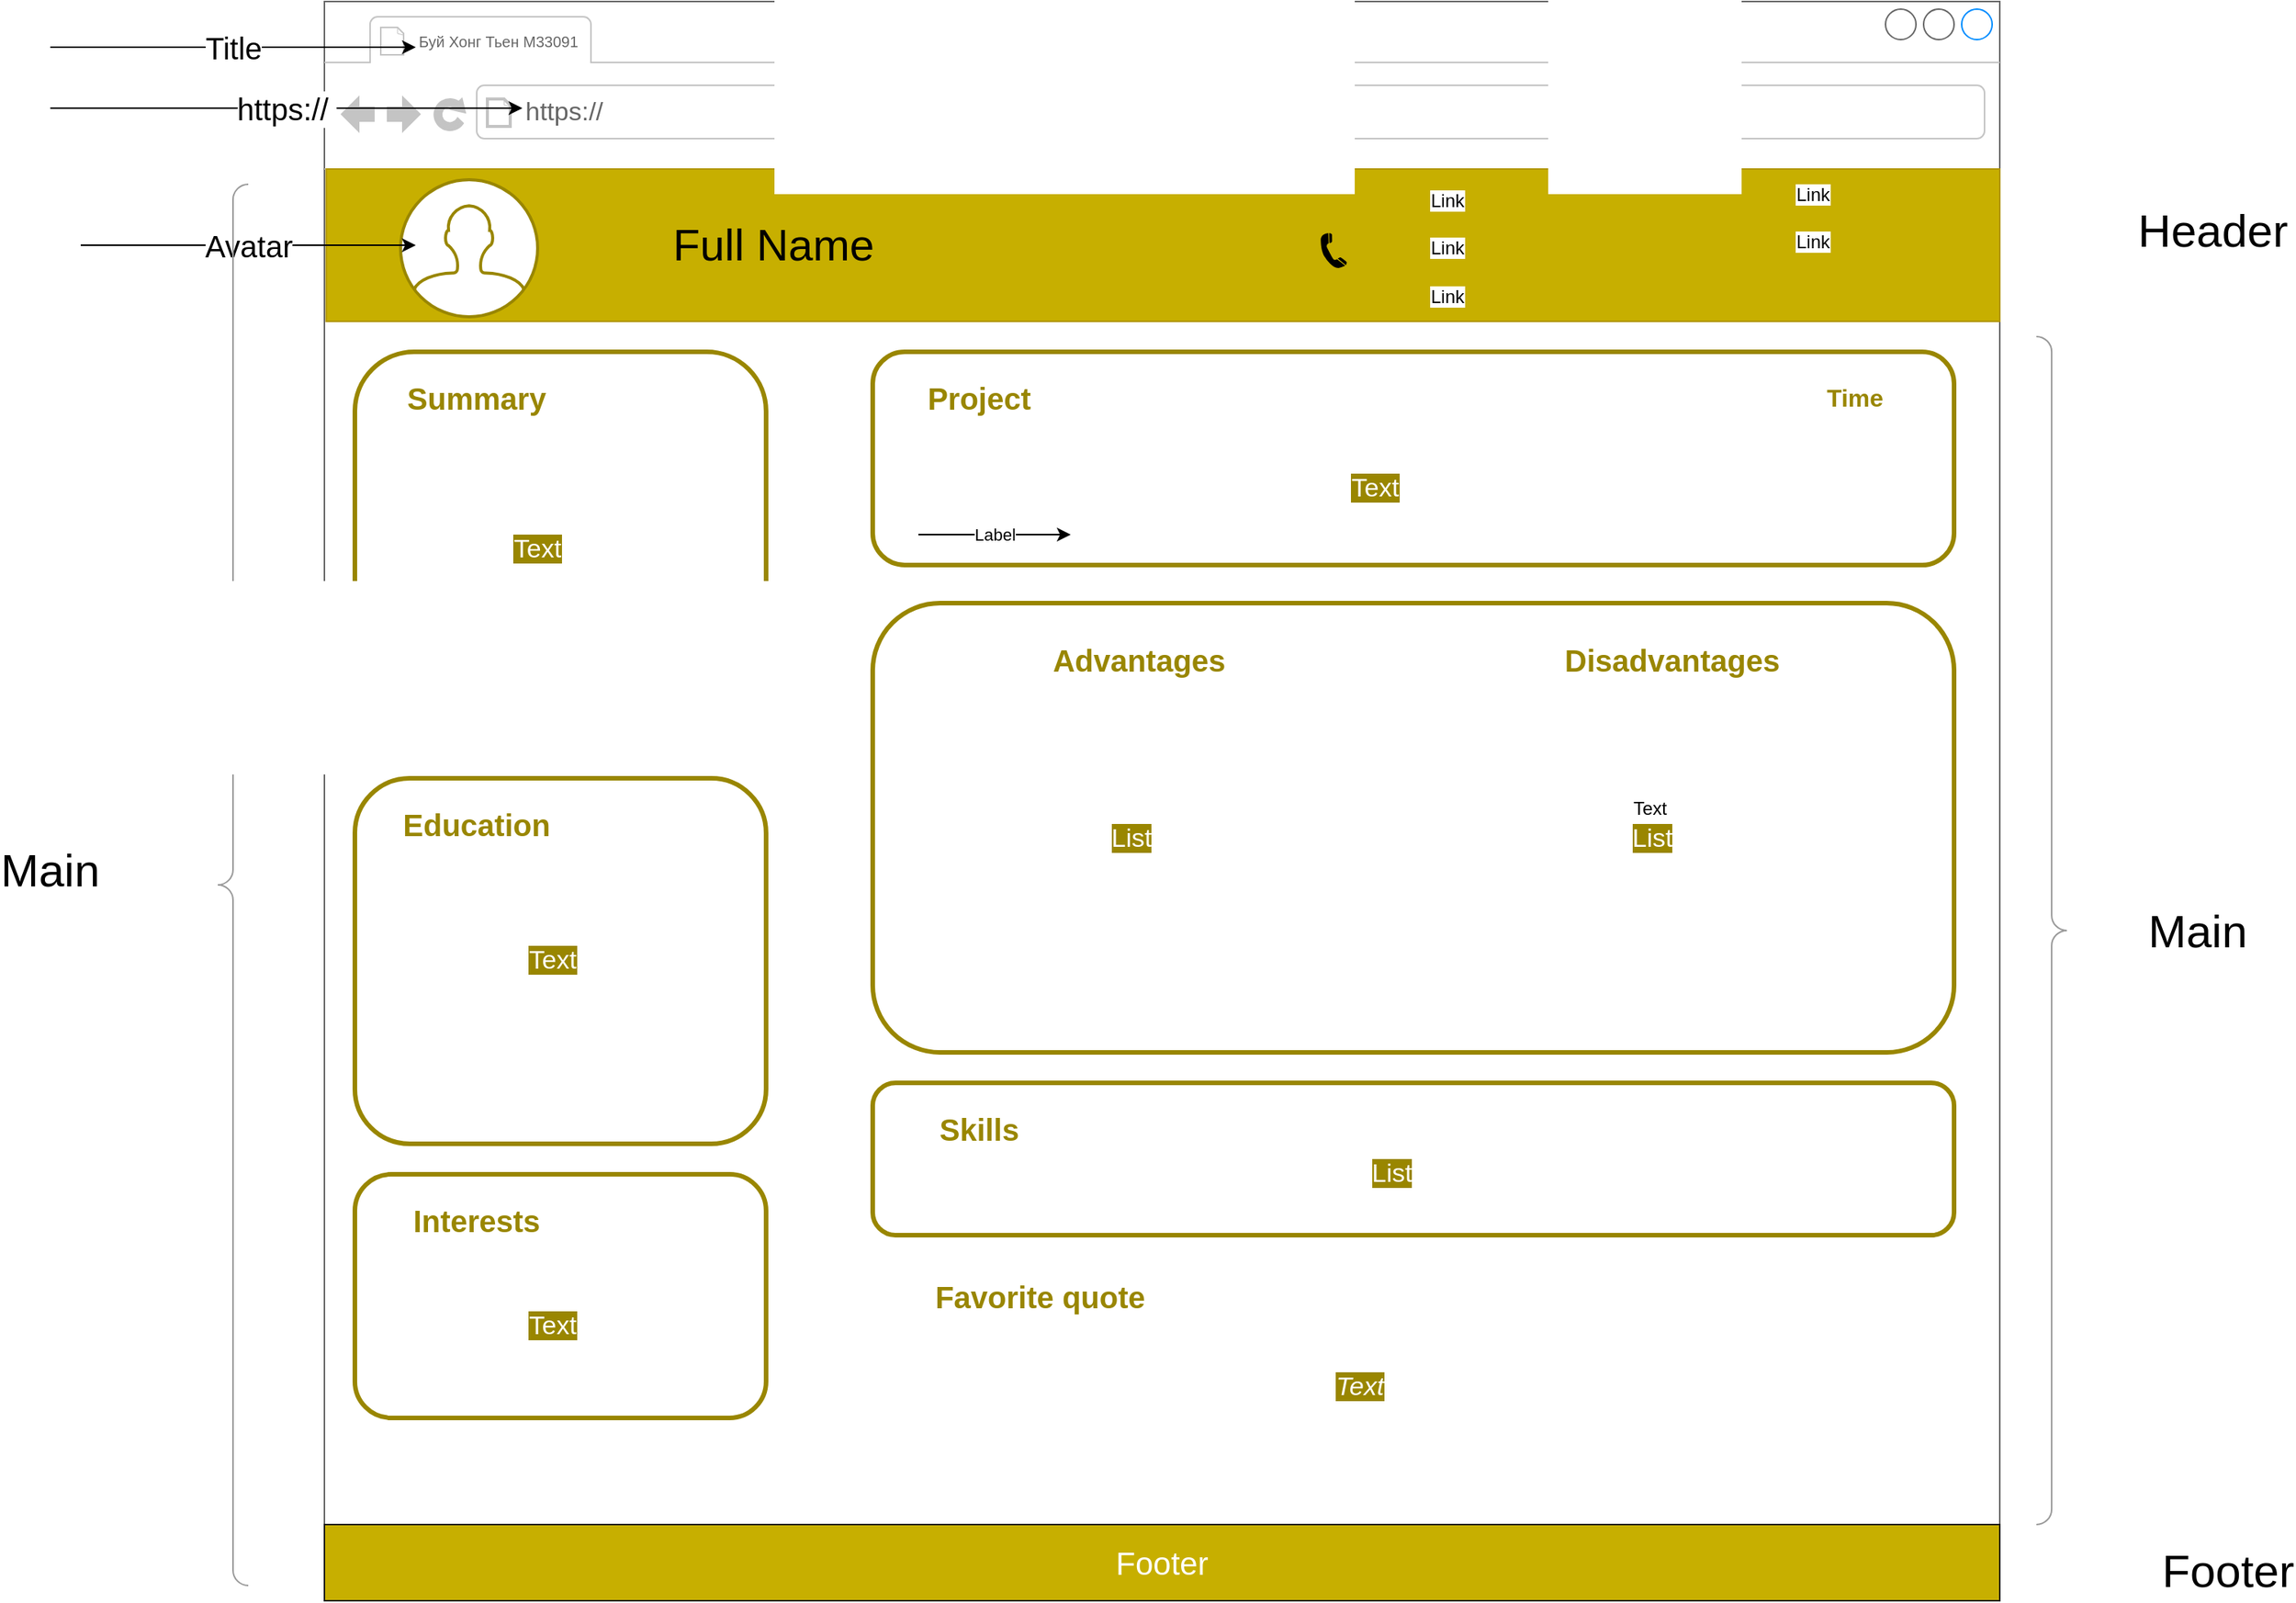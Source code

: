 <mxfile version="13.6.9" type="github"><diagram id="FudMSDanZmLzdqfW6y7g" name="Page-1"><mxGraphModel dx="3084" dy="2349" grid="1" gridSize="10" guides="1" tooltips="1" connect="1" arrows="1" fold="1" page="1" pageScale="1" pageWidth="850" pageHeight="1100" math="0" shadow="0"><root><mxCell id="0"/><mxCell id="1" parent="0"/><mxCell id="1BFwYRv7wavieyGJnszA-1" value="" style="strokeWidth=1;shadow=0;dashed=0;align=center;html=1;shape=mxgraph.mockup.containers.browserWindow;rSize=0;strokeColor=#666666;strokeColor2=#008cff;strokeColor3=#c4c4c4;mainText=,;recursiveResize=0;" vertex="1" parent="1"><mxGeometry x="-560" y="-410" width="1100" height="1050" as="geometry"/></mxCell><mxCell id="1BFwYRv7wavieyGJnszA-2" value="&lt;font style=&quot;font-size: 10px&quot;&gt;Буй Хонг Тьен М33091&lt;/font&gt;" style="strokeWidth=1;shadow=0;dashed=0;align=center;html=1;shape=mxgraph.mockup.containers.anchor;fontSize=17;fontColor=#666666;align=left;" vertex="1" parent="1BFwYRv7wavieyGJnszA-1"><mxGeometry x="60" y="12" width="110" height="26" as="geometry"/></mxCell><mxCell id="1BFwYRv7wavieyGJnszA-3" value="https://" style="strokeWidth=1;shadow=0;dashed=0;align=center;html=1;shape=mxgraph.mockup.containers.anchor;rSize=0;fontSize=17;fontColor=#666666;align=left;" vertex="1" parent="1BFwYRv7wavieyGJnszA-1"><mxGeometry x="130" y="60" width="250" height="26" as="geometry"/></mxCell><mxCell id="1BFwYRv7wavieyGJnszA-6" value="" style="whiteSpace=wrap;html=1;shadow=0;dashed=0;fontSize=10;align=left;strokeColor=#B09500;fontColor=#ffffff;fillColor=#C7AF00;" vertex="1" parent="1BFwYRv7wavieyGJnszA-1"><mxGeometry x="1.2" y="110" width="1098.8" height="100" as="geometry"/></mxCell><mxCell id="1BFwYRv7wavieyGJnszA-7" value="" style="html=1;verticalLabelPosition=bottom;align=center;labelBackgroundColor=#ffffff;verticalAlign=top;strokeWidth=2;shadow=0;dashed=0;shape=mxgraph.ios7.icons.user;strokeColor=#998600;" vertex="1" parent="1BFwYRv7wavieyGJnszA-1"><mxGeometry x="50" y="117" width="90" height="90" as="geometry"/></mxCell><mxCell id="1BFwYRv7wavieyGJnszA-8" value="&lt;font style=&quot;font-size: 29px ; background-color: rgb(199 , 175 , 0)&quot;&gt;Full Name&lt;/font&gt;" style="text;html=1;strokeColor=none;fillColor=none;align=center;verticalAlign=middle;whiteSpace=wrap;rounded=0;" vertex="1" parent="1BFwYRv7wavieyGJnszA-1"><mxGeometry x="160" y="140" width="270" height="40" as="geometry"/></mxCell><mxCell id="1BFwYRv7wavieyGJnszA-13" value="" style="shape=image;html=1;verticalAlign=top;verticalLabelPosition=bottom;labelBackgroundColor=#ffffff;imageAspect=0;aspect=fixed;image=https://cdn4.iconfinder.com/data/icons/ionicons/512/icon-social-github-128.png" vertex="1" parent="1BFwYRv7wavieyGJnszA-1"><mxGeometry x="900" y="152" width="20" height="20" as="geometry"/></mxCell><mxCell id="1BFwYRv7wavieyGJnszA-14" value="&lt;span style=&quot;background-color: rgb(255 , 255 , 255)&quot;&gt;Link&lt;/span&gt;" style="text;html=1;align=center;verticalAlign=middle;whiteSpace=wrap;rounded=0;" vertex="1" parent="1BFwYRv7wavieyGJnszA-1"><mxGeometry x="690" y="121" width="95" height="20" as="geometry"/></mxCell><mxCell id="1BFwYRv7wavieyGJnszA-27" value="&lt;span style=&quot;background-color: rgb(255 , 255 , 255)&quot;&gt;Link&lt;/span&gt;" style="text;html=1;align=center;verticalAlign=middle;whiteSpace=wrap;rounded=0;" vertex="1" parent="1BFwYRv7wavieyGJnszA-1"><mxGeometry x="690" y="152" width="95" height="20" as="geometry"/></mxCell><mxCell id="1BFwYRv7wavieyGJnszA-28" value="&lt;span style=&quot;background-color: rgb(255 , 255 , 255)&quot;&gt;Link&lt;/span&gt;" style="text;html=1;align=center;verticalAlign=middle;whiteSpace=wrap;rounded=0;" vertex="1" parent="1BFwYRv7wavieyGJnszA-1"><mxGeometry x="690" y="183.5" width="95" height="20" as="geometry"/></mxCell><mxCell id="1BFwYRv7wavieyGJnszA-29" value="&lt;span style=&quot;background-color: rgb(255 , 255 , 255)&quot;&gt;Link&lt;/span&gt;" style="text;html=1;align=center;verticalAlign=middle;whiteSpace=wrap;rounded=0;" vertex="1" parent="1BFwYRv7wavieyGJnszA-1"><mxGeometry x="930" y="117" width="95" height="20" as="geometry"/></mxCell><mxCell id="1BFwYRv7wavieyGJnszA-31" value="&lt;span style=&quot;background-color: rgb(255 , 255 , 255)&quot;&gt;Link&lt;/span&gt;" style="text;html=1;align=center;verticalAlign=middle;whiteSpace=wrap;rounded=0;" vertex="1" parent="1BFwYRv7wavieyGJnszA-1"><mxGeometry x="930" y="148" width="95" height="20" as="geometry"/></mxCell><mxCell id="1BFwYRv7wavieyGJnszA-34" value="" style="rounded=1;whiteSpace=wrap;html=1;strokeColor=#998600;strokeWidth=3;" vertex="1" parent="1BFwYRv7wavieyGJnszA-1"><mxGeometry x="20" y="230" width="270" height="260" as="geometry"/></mxCell><mxCell id="1BFwYRv7wavieyGJnszA-35" value="&lt;font size=&quot;1&quot; color=&quot;#998600&quot;&gt;&lt;b style=&quot;font-size: 20px&quot;&gt;Summary&lt;/b&gt;&lt;/font&gt;" style="text;html=1;strokeColor=none;fillColor=none;align=center;verticalAlign=middle;whiteSpace=wrap;rounded=0;" vertex="1" parent="1BFwYRv7wavieyGJnszA-1"><mxGeometry x="80" y="250" width="40" height="20" as="geometry"/></mxCell><mxCell id="1BFwYRv7wavieyGJnszA-36" value="&lt;font color=&quot;#ffffff&quot; style=&quot;font-size: 17px ; background-color: rgb(153 , 134 , 0)&quot;&gt;Text&lt;/font&gt;" style="text;html=1;strokeColor=none;fillColor=none;align=center;verticalAlign=middle;whiteSpace=wrap;rounded=0;" vertex="1" parent="1BFwYRv7wavieyGJnszA-1"><mxGeometry x="90" y="320" width="100" height="80" as="geometry"/></mxCell><mxCell id="1BFwYRv7wavieyGJnszA-37" value="" style="rounded=1;whiteSpace=wrap;html=1;strokeColor=#998600;strokeWidth=3;" vertex="1" parent="1BFwYRv7wavieyGJnszA-1"><mxGeometry x="20" y="510" width="270" height="240" as="geometry"/></mxCell><mxCell id="1BFwYRv7wavieyGJnszA-38" value="&lt;font style=&quot;font-size: 20px&quot; color=&quot;#998600&quot;&gt;&lt;b&gt;Education&lt;/b&gt;&lt;/font&gt;" style="text;html=1;strokeColor=none;fillColor=none;align=center;verticalAlign=middle;whiteSpace=wrap;rounded=0;" vertex="1" parent="1BFwYRv7wavieyGJnszA-1"><mxGeometry x="50" y="530" width="100" height="20" as="geometry"/></mxCell><mxCell id="1BFwYRv7wavieyGJnszA-39" value="&lt;font color=&quot;#ffffff&quot; style=&quot;font-size: 17px ; background-color: rgb(153 , 134 , 0)&quot;&gt;Text&lt;/font&gt;" style="text;html=1;strokeColor=none;fillColor=none;align=center;verticalAlign=middle;whiteSpace=wrap;rounded=0;" vertex="1" parent="1BFwYRv7wavieyGJnszA-1"><mxGeometry x="100" y="590" width="100" height="80" as="geometry"/></mxCell><mxCell id="1BFwYRv7wavieyGJnszA-44" value="" style="shape=image;html=1;verticalAlign=top;verticalLabelPosition=bottom;labelBackgroundColor=#ffffff;imageAspect=0;aspect=fixed;image=https://cdn4.iconfinder.com/data/icons/logos-and-brands-1/512/147_Gmail_logo_logos-128.png;strokeColor=#007FFF;fillColor=#007FFF;" vertex="1" parent="1BFwYRv7wavieyGJnszA-1"><mxGeometry x="651" y="120" width="23.5" height="23.5" as="geometry"/></mxCell><mxCell id="1BFwYRv7wavieyGJnszA-45" value="" style="shape=mxgraph.signs.tech.telephone_3;html=1;pointerEvents=1;fillColor=#000000;strokeColor=none;verticalLabelPosition=bottom;verticalAlign=top;align=center;" vertex="1" parent="1BFwYRv7wavieyGJnszA-1"><mxGeometry x="654.12" y="152" width="17.25" height="23.5" as="geometry"/></mxCell><mxCell id="1BFwYRv7wavieyGJnszA-46" value="" style="shape=image;html=1;verticalAlign=top;verticalLabelPosition=bottom;labelBackgroundColor=#ffffff;imageAspect=0;aspect=fixed;image=https://cdn1.iconfinder.com/data/icons/black-socicons/512/vk-128.png;strokeColor=#007FFF;fillColor=#007FFF;" vertex="1" parent="1BFwYRv7wavieyGJnszA-1"><mxGeometry x="656" y="184" width="19" height="19" as="geometry"/></mxCell><mxCell id="1BFwYRv7wavieyGJnszA-47" value="" style="shape=image;html=1;verticalAlign=top;verticalLabelPosition=bottom;labelBackgroundColor=#ffffff;imageAspect=0;aspect=fixed;image=https://cdn3.iconfinder.com/data/icons/wpzoom-developer-icon-set/500/01-128.png;strokeColor=#007FFF;fillColor=#007FFF;" vertex="1" parent="1BFwYRv7wavieyGJnszA-1"><mxGeometry x="898" y="121" width="24" height="24" as="geometry"/></mxCell><mxCell id="1BFwYRv7wavieyGJnszA-49" value="" style="rounded=1;whiteSpace=wrap;html=1;strokeColor=#998600;strokeWidth=3;fillColor=#FFFFFF;" vertex="1" parent="1BFwYRv7wavieyGJnszA-1"><mxGeometry x="360" y="230" width="710" height="140" as="geometry"/></mxCell><mxCell id="1BFwYRv7wavieyGJnszA-50" value="&lt;font size=&quot;1&quot; color=&quot;#998600&quot;&gt;&lt;b style=&quot;font-size: 20px&quot;&gt;Project&lt;/b&gt;&lt;/font&gt;" style="text;html=1;strokeColor=none;fillColor=none;align=center;verticalAlign=middle;whiteSpace=wrap;rounded=0;" vertex="1" parent="1BFwYRv7wavieyGJnszA-1"><mxGeometry x="390" y="250" width="80" height="20" as="geometry"/></mxCell><mxCell id="1BFwYRv7wavieyGJnszA-51" value="&lt;font size=&quot;1&quot; color=&quot;#998600&quot;&gt;&lt;b style=&quot;font-size: 16px&quot;&gt;Time&lt;/b&gt;&lt;/font&gt;" style="text;html=1;strokeColor=none;fillColor=none;align=center;verticalAlign=middle;whiteSpace=wrap;rounded=0;" vertex="1" parent="1BFwYRv7wavieyGJnszA-1"><mxGeometry x="985" y="250" width="40" height="20" as="geometry"/></mxCell><mxCell id="1BFwYRv7wavieyGJnszA-52" value="&lt;font color=&quot;#ffffff&quot; style=&quot;font-size: 17px ; background-color: rgb(153 , 134 , 0)&quot;&gt;Text&lt;/font&gt;" style="text;html=1;strokeColor=none;fillColor=none;align=center;verticalAlign=middle;whiteSpace=wrap;rounded=0;" vertex="1" parent="1BFwYRv7wavieyGJnszA-1"><mxGeometry x="640" y="280" width="100" height="80" as="geometry"/></mxCell><mxCell id="1BFwYRv7wavieyGJnszA-53" value="" style="rounded=1;whiteSpace=wrap;html=1;strokeColor=#998600;strokeWidth=3;fillColor=#FFFFFF;" vertex="1" parent="1BFwYRv7wavieyGJnszA-1"><mxGeometry x="360" y="395" width="710" height="295" as="geometry"/></mxCell><mxCell id="1BFwYRv7wavieyGJnszA-55" value="&lt;div&gt;&lt;font color=&quot;#998600&quot;&gt;&lt;span style=&quot;font-size: 20px&quot;&gt;&lt;b&gt;Advantages&lt;/b&gt;&lt;/span&gt;&lt;/font&gt;&lt;/div&gt;&lt;div&gt;&lt;br&gt;&lt;/div&gt;" style="text;html=1;strokeColor=none;fillColor=none;align=center;verticalAlign=middle;whiteSpace=wrap;rounded=0;" vertex="1" parent="1BFwYRv7wavieyGJnszA-1"><mxGeometry x="480" y="430" width="110" height="20" as="geometry"/></mxCell><mxCell id="1BFwYRv7wavieyGJnszA-54" value="&lt;div&gt;&lt;font color=&quot;#998600&quot;&gt;&lt;span style=&quot;font-size: 20px&quot;&gt;&lt;b&gt;Disadvantages&lt;/b&gt;&lt;/span&gt;&lt;/font&gt;&lt;/div&gt;&lt;div&gt;&lt;br&gt;&lt;/div&gt;" style="text;html=1;strokeColor=none;fillColor=none;align=center;verticalAlign=middle;whiteSpace=wrap;rounded=0;" vertex="1" parent="1BFwYRv7wavieyGJnszA-1"><mxGeometry x="830" y="430" width="110" height="20" as="geometry"/></mxCell><mxCell id="1BFwYRv7wavieyGJnszA-57" value="&lt;font color=&quot;#ffffff&quot; style=&quot;font-size: 17px ; background-color: rgb(153 , 134 , 0)&quot;&gt;List&lt;/font&gt;" style="text;html=1;strokeColor=none;fillColor=none;align=center;verticalAlign=middle;whiteSpace=wrap;rounded=0;" vertex="1" parent="1BFwYRv7wavieyGJnszA-1"><mxGeometry x="480" y="510" width="100" height="80" as="geometry"/></mxCell><mxCell id="1BFwYRv7wavieyGJnszA-58" value="&lt;font color=&quot;#ffffff&quot; style=&quot;font-size: 17px ; background-color: rgb(153 , 134 , 0)&quot;&gt;List&lt;/font&gt;" style="text;html=1;strokeColor=none;fillColor=none;align=center;verticalAlign=middle;whiteSpace=wrap;rounded=0;" vertex="1" parent="1BFwYRv7wavieyGJnszA-1"><mxGeometry x="822" y="510" width="100" height="80" as="geometry"/></mxCell><mxCell id="1BFwYRv7wavieyGJnszA-59" value="" style="rounded=1;whiteSpace=wrap;html=1;strokeColor=#998600;strokeWidth=3;fillColor=#FFFFFF;" vertex="1" parent="1BFwYRv7wavieyGJnszA-1"><mxGeometry x="360" y="710" width="710" height="100" as="geometry"/></mxCell><mxCell id="1BFwYRv7wavieyGJnszA-60" value="&lt;div&gt;&lt;font color=&quot;#998600&quot;&gt;&lt;span style=&quot;font-size: 20px&quot;&gt;&lt;b&gt;Skills&lt;/b&gt;&lt;/span&gt;&lt;/font&gt;&lt;/div&gt;" style="text;html=1;strokeColor=none;fillColor=none;align=center;verticalAlign=middle;whiteSpace=wrap;rounded=0;" vertex="1" parent="1BFwYRv7wavieyGJnszA-1"><mxGeometry x="400" y="730" width="60" height="20" as="geometry"/></mxCell><mxCell id="1BFwYRv7wavieyGJnszA-62" value="&lt;font color=&quot;#ffffff&quot; style=&quot;font-size: 17px ; background-color: rgb(153 , 134 , 0)&quot;&gt;List&lt;/font&gt;" style="text;html=1;strokeColor=none;fillColor=none;align=center;verticalAlign=middle;whiteSpace=wrap;rounded=0;" vertex="1" parent="1BFwYRv7wavieyGJnszA-1"><mxGeometry x="651" y="730" width="100" height="80" as="geometry"/></mxCell><mxCell id="1BFwYRv7wavieyGJnszA-63" value="" style="rounded=1;whiteSpace=wrap;html=1;strokeColor=#998600;strokeWidth=3;fillColor=#FFFFFF;" vertex="1" parent="1BFwYRv7wavieyGJnszA-1"><mxGeometry x="20" y="770" width="270" height="160" as="geometry"/></mxCell><mxCell id="1BFwYRv7wavieyGJnszA-64" value="&lt;font style=&quot;font-size: 20px&quot; color=&quot;#998600&quot;&gt;&lt;b&gt;Interests&lt;/b&gt;&lt;/font&gt;" style="text;html=1;strokeColor=none;fillColor=none;align=center;verticalAlign=middle;whiteSpace=wrap;rounded=0;" vertex="1" parent="1BFwYRv7wavieyGJnszA-1"><mxGeometry x="50" y="790" width="100" height="20" as="geometry"/></mxCell><mxCell id="1BFwYRv7wavieyGJnszA-102" value="&lt;font color=&quot;#ffffff&quot; style=&quot;font-size: 17px ; background-color: rgb(153 , 134 , 0)&quot;&gt;Text&lt;/font&gt;" style="text;html=1;strokeColor=none;fillColor=none;align=center;verticalAlign=middle;whiteSpace=wrap;rounded=0;" vertex="1" parent="1BFwYRv7wavieyGJnszA-1"><mxGeometry x="100" y="830" width="100" height="80" as="geometry"/></mxCell><mxCell id="1BFwYRv7wavieyGJnszA-103" value="&lt;font color=&quot;#998600&quot;&gt;&lt;span style=&quot;font-size: 20px&quot;&gt;&lt;b&gt;Favorite quote&lt;/b&gt;&lt;/span&gt;&lt;/font&gt;" style="text;html=1;strokeColor=none;fillColor=none;align=center;verticalAlign=middle;whiteSpace=wrap;rounded=0;" vertex="1" parent="1BFwYRv7wavieyGJnszA-1"><mxGeometry x="400" y="840" width="140" height="20" as="geometry"/></mxCell><mxCell id="1BFwYRv7wavieyGJnszA-104" value="&lt;font color=&quot;#ffffff&quot; style=&quot;font-size: 17px ; background-color: rgb(153 , 134 , 0)&quot;&gt;&lt;i&gt;Text&lt;/i&gt;&lt;/font&gt;" style="text;html=1;strokeColor=none;fillColor=none;align=center;verticalAlign=middle;whiteSpace=wrap;rounded=0;" vertex="1" parent="1BFwYRv7wavieyGJnszA-1"><mxGeometry x="630" y="870" width="100" height="80" as="geometry"/></mxCell><mxCell id="1BFwYRv7wavieyGJnszA-105" value="&lt;font style=&quot;font-size: 21px&quot;&gt;Footer&lt;/font&gt;" style="whiteSpace=wrap;html=1;shadow=0;dashed=0;fontSize=10;align=center;strokeColor=#1A1A1A;fontColor=#FFFFFF;fillColor=#C7AF00;" vertex="1" parent="1BFwYRv7wavieyGJnszA-1"><mxGeometry y="1000" width="1100" height="50" as="geometry"/></mxCell><mxCell id="1BFwYRv7wavieyGJnszA-111" value="" style="endArrow=classic;html=1;" edge="1" parent="1BFwYRv7wavieyGJnszA-1"><mxGeometry relative="1" as="geometry"><mxPoint x="-180" y="70" as="sourcePoint"/><mxPoint x="130" y="70" as="targetPoint"/></mxGeometry></mxCell><mxCell id="1BFwYRv7wavieyGJnszA-112" value="&lt;font style=&quot;font-size: 20px&quot;&gt;https://&amp;nbsp;&lt;/font&gt;" style="edgeLabel;resizable=0;html=1;align=center;verticalAlign=middle;" connectable="0" vertex="1" parent="1BFwYRv7wavieyGJnszA-111"><mxGeometry relative="1" as="geometry"/></mxCell><mxCell id="1BFwYRv7wavieyGJnszA-108" value="" style="endArrow=classic;html=1;" edge="1" parent="1"><mxGeometry relative="1" as="geometry"><mxPoint x="-740" y="-380" as="sourcePoint"/><mxPoint x="-500" y="-380" as="targetPoint"/><Array as="points"><mxPoint x="-610" y="-380"/></Array></mxGeometry></mxCell><mxCell id="1BFwYRv7wavieyGJnszA-109" value="&lt;font style=&quot;font-size: 20px&quot;&gt;Title&lt;/font&gt;" style="edgeLabel;resizable=0;html=1;align=center;verticalAlign=middle;" connectable="0" vertex="1" parent="1BFwYRv7wavieyGJnszA-108"><mxGeometry relative="1" as="geometry"/></mxCell><mxCell id="1BFwYRv7wavieyGJnszA-120" value="" style="endArrow=classic;html=1;" edge="1" parent="1"><mxGeometry relative="1" as="geometry"><mxPoint x="-720" y="-250" as="sourcePoint"/><mxPoint x="-500" y="-250" as="targetPoint"/></mxGeometry></mxCell><mxCell id="1BFwYRv7wavieyGJnszA-121" value="&lt;font style=&quot;font-size: 20px&quot;&gt;Avatar&lt;/font&gt;" style="edgeLabel;resizable=0;html=1;align=center;verticalAlign=middle;" connectable="0" vertex="1" parent="1BFwYRv7wavieyGJnszA-120"><mxGeometry relative="1" as="geometry"/></mxCell><mxCell id="1BFwYRv7wavieyGJnszA-122" value="" style="endArrow=classic;html=1;" edge="1" parent="1"><mxGeometry relative="1" as="geometry"><mxPoint x="-170" y="-60" as="sourcePoint"/><mxPoint x="-70" y="-60" as="targetPoint"/></mxGeometry></mxCell><mxCell id="1BFwYRv7wavieyGJnszA-123" value="Label" style="edgeLabel;resizable=0;html=1;align=center;verticalAlign=middle;" connectable="0" vertex="1" parent="1BFwYRv7wavieyGJnszA-122"><mxGeometry relative="1" as="geometry"/></mxCell><mxCell id="1BFwYRv7wavieyGJnszA-129" value="" style="labelPosition=right;align=left;strokeWidth=1;shape=mxgraph.mockup.markup.curlyBrace;html=1;shadow=0;dashed=0;strokeColor=#999999;direction=north;fillColor=#C7AF00;" vertex="1" parent="1"><mxGeometry x="-630" y="-290" width="20" height="920" as="geometry"/></mxCell><mxCell id="1BFwYRv7wavieyGJnszA-130" value="Text" style="text;html=1;resizable=0;autosize=1;align=center;verticalAlign=middle;points=[];fillColor=none;strokeColor=none;rounded=0;" vertex="1" parent="1"><mxGeometry x="290" y="110" width="40" height="20" as="geometry"/></mxCell><mxCell id="1BFwYRv7wavieyGJnszA-131" value="" style="shape=image;html=1;verticalAlign=top;verticalLabelPosition=bottom;labelBackgroundColor=#ffffff;imageAspect=0;aspect=fixed;image=https://cdn4.iconfinder.com/data/icons/developer-set-3/128/sc1-128.png;strokeColor=#998600;strokeWidth=3;fillColor=#C7AF00;rotation=-180;" vertex="1" parent="1"><mxGeometry x="540" y="-300" width="98" height="98" as="geometry"/></mxCell><mxCell id="1BFwYRv7wavieyGJnszA-133" value="" style="shape=image;html=1;verticalAlign=top;verticalLabelPosition=bottom;labelBackgroundColor=#ffffff;imageAspect=0;aspect=fixed;image=https://cdn4.iconfinder.com/data/icons/developer-set-3/128/sc1-128.png;strokeColor=#998600;strokeWidth=3;fillColor=#C7AF00;rotation=-180;" vertex="1" parent="1"><mxGeometry x="570" y="590" width="48" height="48" as="geometry"/></mxCell><mxCell id="1BFwYRv7wavieyGJnszA-134" value="" style="labelPosition=right;align=left;strokeWidth=1;shape=mxgraph.mockup.markup.curlyBrace;html=1;shadow=0;dashed=0;strokeColor=#999999;direction=east;fillColor=#C7AF00;rotation=90;labelBorderColor=#000000;" vertex="1" parent="1"><mxGeometry x="184.07" y="189.95" width="780" height="20" as="geometry"/></mxCell><mxCell id="1BFwYRv7wavieyGJnszA-136" value="&lt;font style=&quot;font-size: 30px&quot;&gt;Header&lt;/font&gt;" style="text;html=1;strokeColor=none;fillColor=none;align=center;verticalAlign=middle;whiteSpace=wrap;rounded=0;" vertex="1" parent="1"><mxGeometry x="660" y="-270" width="40" height="20" as="geometry"/></mxCell><mxCell id="1BFwYRv7wavieyGJnszA-137" value="&lt;font style=&quot;font-size: 30px&quot;&gt;Main&lt;/font&gt;" style="text;html=1;strokeColor=none;fillColor=none;align=center;verticalAlign=middle;whiteSpace=wrap;rounded=0;" vertex="1" parent="1"><mxGeometry x="650" y="189.95" width="40" height="20" as="geometry"/></mxCell><mxCell id="1BFwYRv7wavieyGJnszA-138" value="&lt;font style=&quot;font-size: 30px&quot;&gt;Footer&lt;/font&gt;" style="text;html=1;strokeColor=none;fillColor=none;align=center;verticalAlign=middle;whiteSpace=wrap;rounded=0;" vertex="1" parent="1"><mxGeometry x="670" y="610" width="40" height="20" as="geometry"/></mxCell><mxCell id="1BFwYRv7wavieyGJnszA-139" value="&lt;font style=&quot;font-size: 30px&quot;&gt;Main&lt;/font&gt;" style="text;html=1;strokeColor=none;fillColor=none;align=center;verticalAlign=middle;whiteSpace=wrap;rounded=0;" vertex="1" parent="1"><mxGeometry x="-760" y="150" width="40" height="20" as="geometry"/></mxCell></root></mxGraphModel></diagram></mxfile>